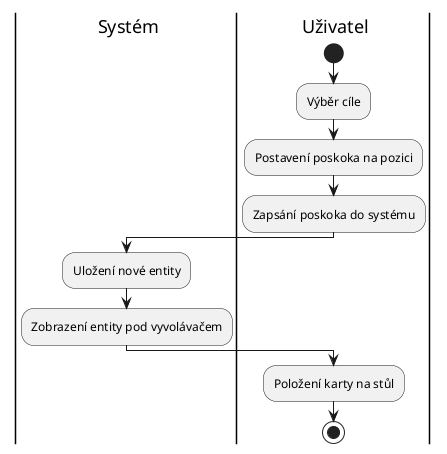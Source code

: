 @startuml summon
|s| Systém
|u| Uživatel

|u|
start

|u|
:Výběr cíle;
:Postavení poskoka na pozici;

:Zapsání poskoka do systému;

|s|
:Uložení nové entity;
:Zobrazení entity pod vyvolávačem;

|u|
:Položení karty na stůl;

|u|
stop
@enduml